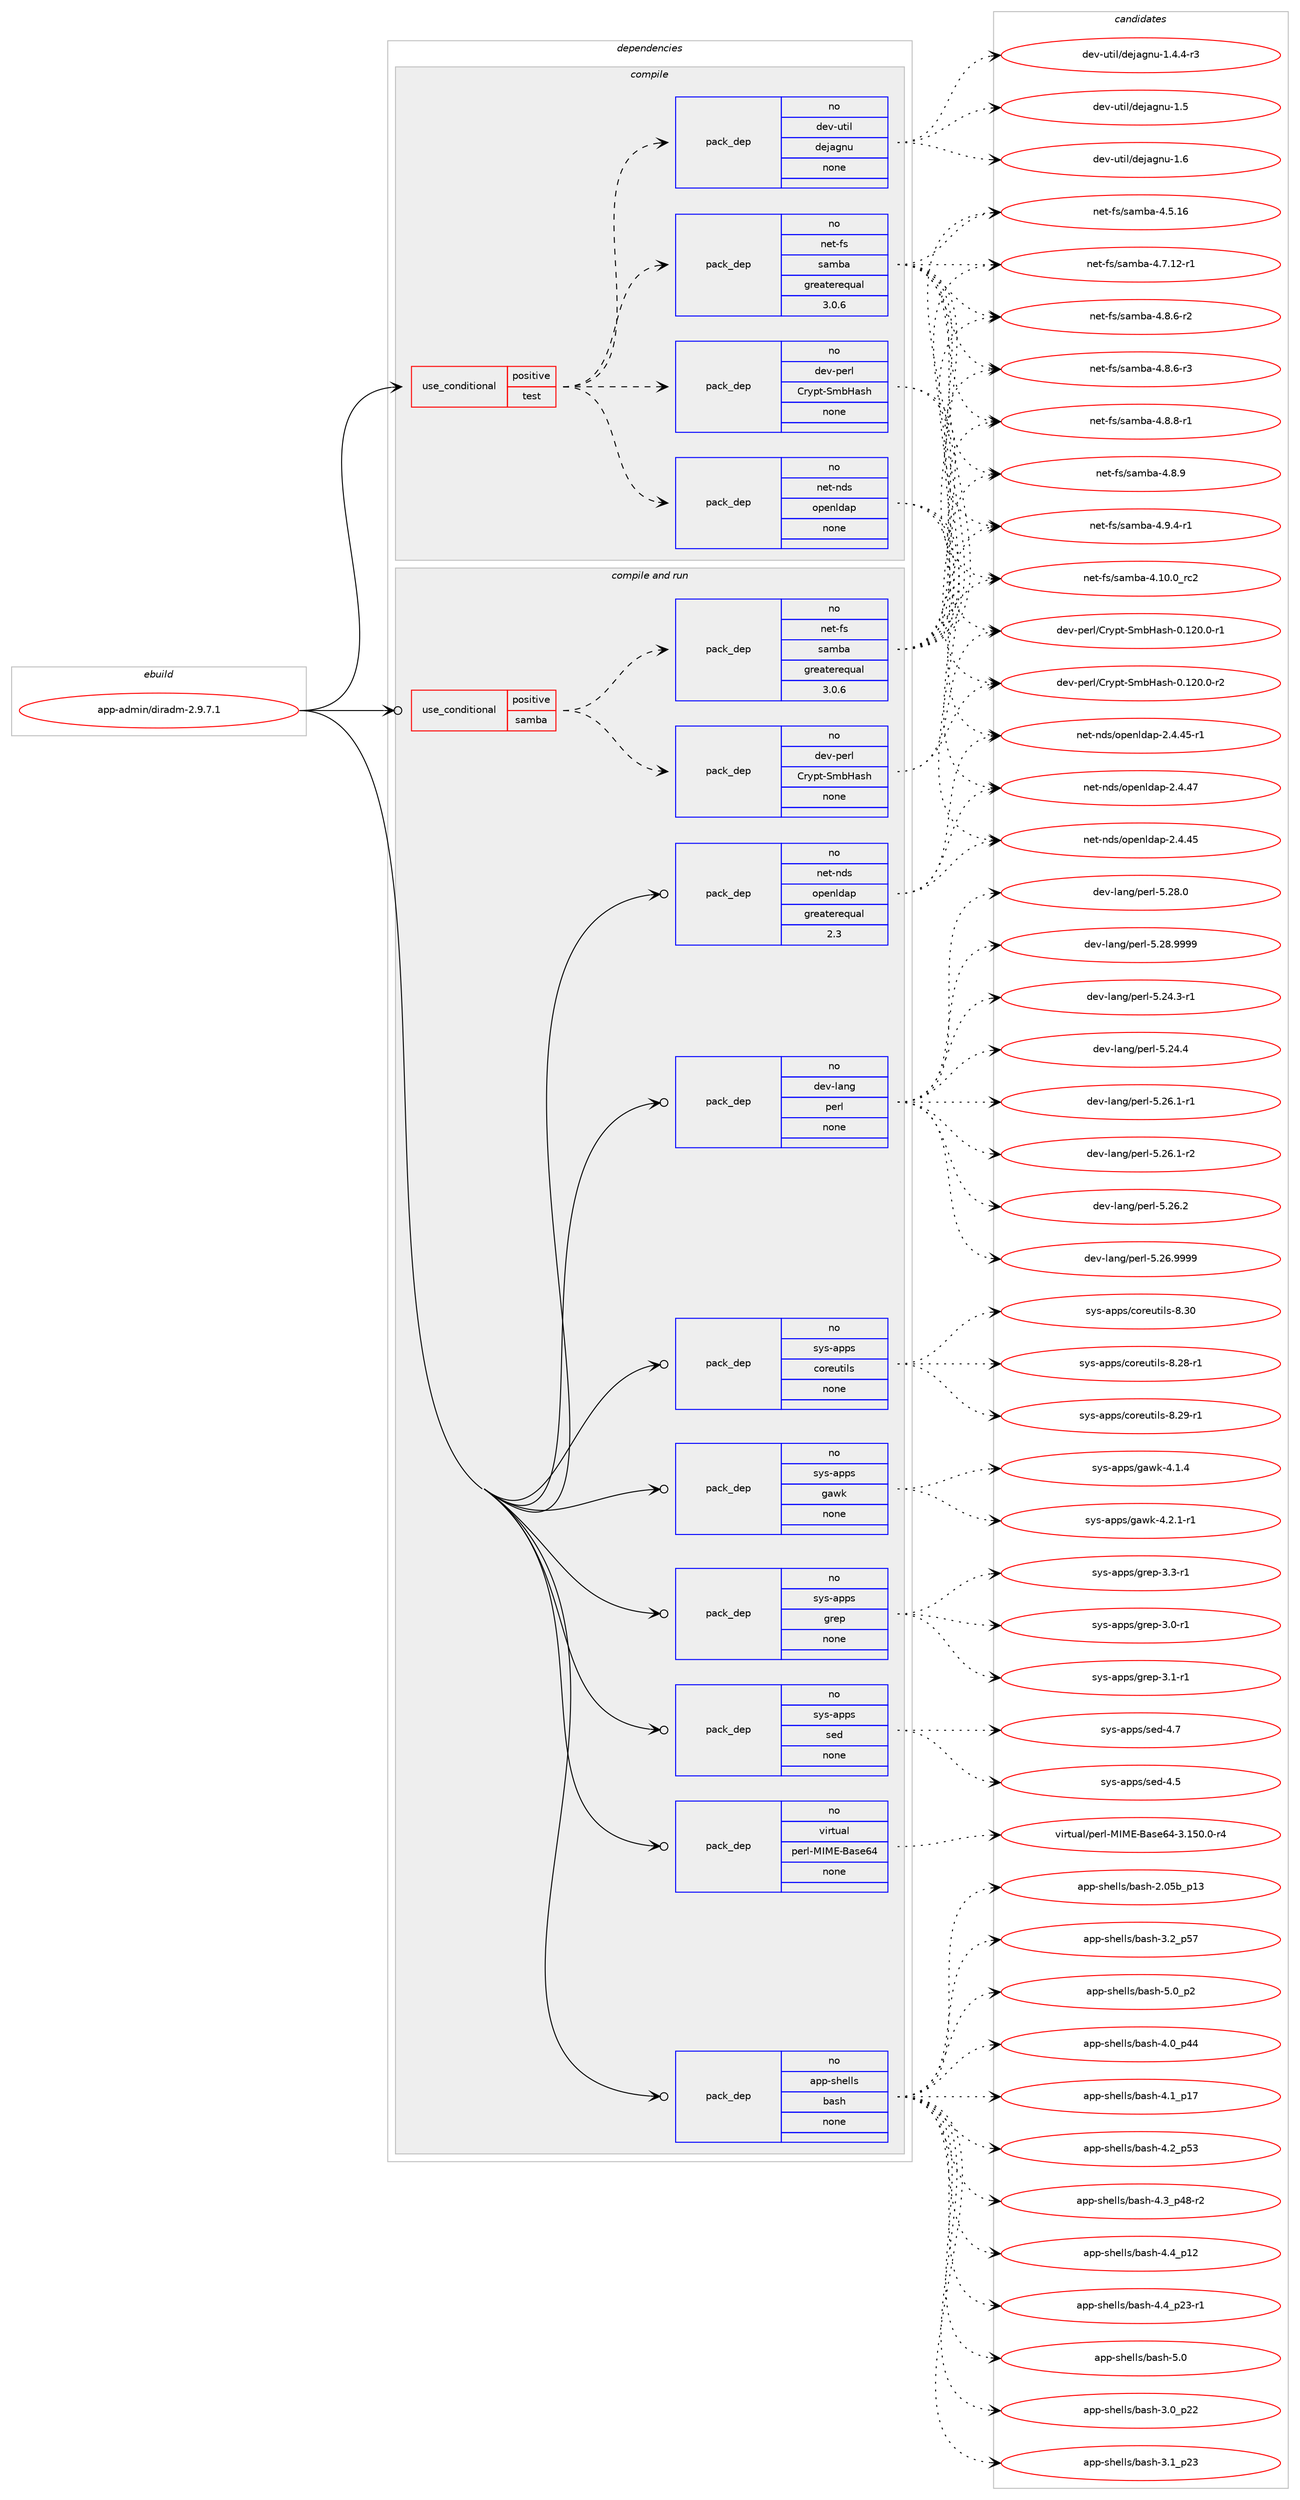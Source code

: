digraph prolog {

# *************
# Graph options
# *************

newrank=true;
concentrate=true;
compound=true;
graph [rankdir=LR,fontname=Helvetica,fontsize=10,ranksep=1.5];#, ranksep=2.5, nodesep=0.2];
edge  [arrowhead=vee];
node  [fontname=Helvetica,fontsize=10];

# **********
# The ebuild
# **********

subgraph cluster_leftcol {
color=gray;
rank=same;
label=<<i>ebuild</i>>;
id [label="app-admin/diradm-2.9.7.1", color=red, width=4, href="../app-admin/diradm-2.9.7.1.svg"];
}

# ****************
# The dependencies
# ****************

subgraph cluster_midcol {
color=gray;
label=<<i>dependencies</i>>;
subgraph cluster_compile {
fillcolor="#eeeeee";
style=filled;
label=<<i>compile</i>>;
subgraph cond13 {
dependency114 [label=<<TABLE BORDER="0" CELLBORDER="1" CELLSPACING="0" CELLPADDING="4"><TR><TD ROWSPAN="3" CELLPADDING="10">use_conditional</TD></TR><TR><TD>positive</TD></TR><TR><TD>test</TD></TR></TABLE>>, shape=none, color=red];
subgraph pack94 {
dependency115 [label=<<TABLE BORDER="0" CELLBORDER="1" CELLSPACING="0" CELLPADDING="4" WIDTH="220"><TR><TD ROWSPAN="6" CELLPADDING="30">pack_dep</TD></TR><TR><TD WIDTH="110">no</TD></TR><TR><TD>dev-perl</TD></TR><TR><TD>Crypt-SmbHash</TD></TR><TR><TD>none</TD></TR><TR><TD></TD></TR></TABLE>>, shape=none, color=blue];
}
dependency114:e -> dependency115:w [weight=20,style="dashed",arrowhead="vee"];
subgraph pack95 {
dependency116 [label=<<TABLE BORDER="0" CELLBORDER="1" CELLSPACING="0" CELLPADDING="4" WIDTH="220"><TR><TD ROWSPAN="6" CELLPADDING="30">pack_dep</TD></TR><TR><TD WIDTH="110">no</TD></TR><TR><TD>net-fs</TD></TR><TR><TD>samba</TD></TR><TR><TD>greaterequal</TD></TR><TR><TD>3.0.6</TD></TR></TABLE>>, shape=none, color=blue];
}
dependency114:e -> dependency116:w [weight=20,style="dashed",arrowhead="vee"];
subgraph pack96 {
dependency117 [label=<<TABLE BORDER="0" CELLBORDER="1" CELLSPACING="0" CELLPADDING="4" WIDTH="220"><TR><TD ROWSPAN="6" CELLPADDING="30">pack_dep</TD></TR><TR><TD WIDTH="110">no</TD></TR><TR><TD>dev-util</TD></TR><TR><TD>dejagnu</TD></TR><TR><TD>none</TD></TR><TR><TD></TD></TR></TABLE>>, shape=none, color=blue];
}
dependency114:e -> dependency117:w [weight=20,style="dashed",arrowhead="vee"];
subgraph pack97 {
dependency118 [label=<<TABLE BORDER="0" CELLBORDER="1" CELLSPACING="0" CELLPADDING="4" WIDTH="220"><TR><TD ROWSPAN="6" CELLPADDING="30">pack_dep</TD></TR><TR><TD WIDTH="110">no</TD></TR><TR><TD>net-nds</TD></TR><TR><TD>openldap</TD></TR><TR><TD>none</TD></TR><TR><TD></TD></TR></TABLE>>, shape=none, color=blue];
}
dependency114:e -> dependency118:w [weight=20,style="dashed",arrowhead="vee"];
}
id:e -> dependency114:w [weight=20,style="solid",arrowhead="vee"];
}
subgraph cluster_compileandrun {
fillcolor="#eeeeee";
style=filled;
label=<<i>compile and run</i>>;
subgraph cond14 {
dependency119 [label=<<TABLE BORDER="0" CELLBORDER="1" CELLSPACING="0" CELLPADDING="4"><TR><TD ROWSPAN="3" CELLPADDING="10">use_conditional</TD></TR><TR><TD>positive</TD></TR><TR><TD>samba</TD></TR></TABLE>>, shape=none, color=red];
subgraph pack98 {
dependency120 [label=<<TABLE BORDER="0" CELLBORDER="1" CELLSPACING="0" CELLPADDING="4" WIDTH="220"><TR><TD ROWSPAN="6" CELLPADDING="30">pack_dep</TD></TR><TR><TD WIDTH="110">no</TD></TR><TR><TD>dev-perl</TD></TR><TR><TD>Crypt-SmbHash</TD></TR><TR><TD>none</TD></TR><TR><TD></TD></TR></TABLE>>, shape=none, color=blue];
}
dependency119:e -> dependency120:w [weight=20,style="dashed",arrowhead="vee"];
subgraph pack99 {
dependency121 [label=<<TABLE BORDER="0" CELLBORDER="1" CELLSPACING="0" CELLPADDING="4" WIDTH="220"><TR><TD ROWSPAN="6" CELLPADDING="30">pack_dep</TD></TR><TR><TD WIDTH="110">no</TD></TR><TR><TD>net-fs</TD></TR><TR><TD>samba</TD></TR><TR><TD>greaterequal</TD></TR><TR><TD>3.0.6</TD></TR></TABLE>>, shape=none, color=blue];
}
dependency119:e -> dependency121:w [weight=20,style="dashed",arrowhead="vee"];
}
id:e -> dependency119:w [weight=20,style="solid",arrowhead="odotvee"];
subgraph pack100 {
dependency122 [label=<<TABLE BORDER="0" CELLBORDER="1" CELLSPACING="0" CELLPADDING="4" WIDTH="220"><TR><TD ROWSPAN="6" CELLPADDING="30">pack_dep</TD></TR><TR><TD WIDTH="110">no</TD></TR><TR><TD>app-shells</TD></TR><TR><TD>bash</TD></TR><TR><TD>none</TD></TR><TR><TD></TD></TR></TABLE>>, shape=none, color=blue];
}
id:e -> dependency122:w [weight=20,style="solid",arrowhead="odotvee"];
subgraph pack101 {
dependency123 [label=<<TABLE BORDER="0" CELLBORDER="1" CELLSPACING="0" CELLPADDING="4" WIDTH="220"><TR><TD ROWSPAN="6" CELLPADDING="30">pack_dep</TD></TR><TR><TD WIDTH="110">no</TD></TR><TR><TD>dev-lang</TD></TR><TR><TD>perl</TD></TR><TR><TD>none</TD></TR><TR><TD></TD></TR></TABLE>>, shape=none, color=blue];
}
id:e -> dependency123:w [weight=20,style="solid",arrowhead="odotvee"];
subgraph pack102 {
dependency124 [label=<<TABLE BORDER="0" CELLBORDER="1" CELLSPACING="0" CELLPADDING="4" WIDTH="220"><TR><TD ROWSPAN="6" CELLPADDING="30">pack_dep</TD></TR><TR><TD WIDTH="110">no</TD></TR><TR><TD>net-nds</TD></TR><TR><TD>openldap</TD></TR><TR><TD>greaterequal</TD></TR><TR><TD>2.3</TD></TR></TABLE>>, shape=none, color=blue];
}
id:e -> dependency124:w [weight=20,style="solid",arrowhead="odotvee"];
subgraph pack103 {
dependency125 [label=<<TABLE BORDER="0" CELLBORDER="1" CELLSPACING="0" CELLPADDING="4" WIDTH="220"><TR><TD ROWSPAN="6" CELLPADDING="30">pack_dep</TD></TR><TR><TD WIDTH="110">no</TD></TR><TR><TD>sys-apps</TD></TR><TR><TD>coreutils</TD></TR><TR><TD>none</TD></TR><TR><TD></TD></TR></TABLE>>, shape=none, color=blue];
}
id:e -> dependency125:w [weight=20,style="solid",arrowhead="odotvee"];
subgraph pack104 {
dependency126 [label=<<TABLE BORDER="0" CELLBORDER="1" CELLSPACING="0" CELLPADDING="4" WIDTH="220"><TR><TD ROWSPAN="6" CELLPADDING="30">pack_dep</TD></TR><TR><TD WIDTH="110">no</TD></TR><TR><TD>sys-apps</TD></TR><TR><TD>gawk</TD></TR><TR><TD>none</TD></TR><TR><TD></TD></TR></TABLE>>, shape=none, color=blue];
}
id:e -> dependency126:w [weight=20,style="solid",arrowhead="odotvee"];
subgraph pack105 {
dependency127 [label=<<TABLE BORDER="0" CELLBORDER="1" CELLSPACING="0" CELLPADDING="4" WIDTH="220"><TR><TD ROWSPAN="6" CELLPADDING="30">pack_dep</TD></TR><TR><TD WIDTH="110">no</TD></TR><TR><TD>sys-apps</TD></TR><TR><TD>grep</TD></TR><TR><TD>none</TD></TR><TR><TD></TD></TR></TABLE>>, shape=none, color=blue];
}
id:e -> dependency127:w [weight=20,style="solid",arrowhead="odotvee"];
subgraph pack106 {
dependency128 [label=<<TABLE BORDER="0" CELLBORDER="1" CELLSPACING="0" CELLPADDING="4" WIDTH="220"><TR><TD ROWSPAN="6" CELLPADDING="30">pack_dep</TD></TR><TR><TD WIDTH="110">no</TD></TR><TR><TD>sys-apps</TD></TR><TR><TD>sed</TD></TR><TR><TD>none</TD></TR><TR><TD></TD></TR></TABLE>>, shape=none, color=blue];
}
id:e -> dependency128:w [weight=20,style="solid",arrowhead="odotvee"];
subgraph pack107 {
dependency129 [label=<<TABLE BORDER="0" CELLBORDER="1" CELLSPACING="0" CELLPADDING="4" WIDTH="220"><TR><TD ROWSPAN="6" CELLPADDING="30">pack_dep</TD></TR><TR><TD WIDTH="110">no</TD></TR><TR><TD>virtual</TD></TR><TR><TD>perl-MIME-Base64</TD></TR><TR><TD>none</TD></TR><TR><TD></TD></TR></TABLE>>, shape=none, color=blue];
}
id:e -> dependency129:w [weight=20,style="solid",arrowhead="odotvee"];
}
subgraph cluster_run {
fillcolor="#eeeeee";
style=filled;
label=<<i>run</i>>;
}
}

# **************
# The candidates
# **************

subgraph cluster_choices {
rank=same;
color=gray;
label=<<i>candidates</i>>;

subgraph choice94 {
color=black;
nodesep=1;
choice100101118451121011141084767114121112116458310998729711510445484649504846484511449 [label="dev-perl/Crypt-SmbHash-0.120.0-r1", color=red, width=4,href="../dev-perl/Crypt-SmbHash-0.120.0-r1.svg"];
choice100101118451121011141084767114121112116458310998729711510445484649504846484511450 [label="dev-perl/Crypt-SmbHash-0.120.0-r2", color=red, width=4,href="../dev-perl/Crypt-SmbHash-0.120.0-r2.svg"];
dependency115:e -> choice100101118451121011141084767114121112116458310998729711510445484649504846484511449:w [style=dotted,weight="100"];
dependency115:e -> choice100101118451121011141084767114121112116458310998729711510445484649504846484511450:w [style=dotted,weight="100"];
}
subgraph choice95 {
color=black;
nodesep=1;
choice110101116451021154711597109989745524649484648951149950 [label="net-fs/samba-4.10.0_rc2", color=red, width=4,href="../net-fs/samba-4.10.0_rc2.svg"];
choice110101116451021154711597109989745524653464954 [label="net-fs/samba-4.5.16", color=red, width=4,href="../net-fs/samba-4.5.16.svg"];
choice1101011164510211547115971099897455246554649504511449 [label="net-fs/samba-4.7.12-r1", color=red, width=4,href="../net-fs/samba-4.7.12-r1.svg"];
choice11010111645102115471159710998974552465646544511450 [label="net-fs/samba-4.8.6-r2", color=red, width=4,href="../net-fs/samba-4.8.6-r2.svg"];
choice11010111645102115471159710998974552465646544511451 [label="net-fs/samba-4.8.6-r3", color=red, width=4,href="../net-fs/samba-4.8.6-r3.svg"];
choice11010111645102115471159710998974552465646564511449 [label="net-fs/samba-4.8.8-r1", color=red, width=4,href="../net-fs/samba-4.8.8-r1.svg"];
choice1101011164510211547115971099897455246564657 [label="net-fs/samba-4.8.9", color=red, width=4,href="../net-fs/samba-4.8.9.svg"];
choice11010111645102115471159710998974552465746524511449 [label="net-fs/samba-4.9.4-r1", color=red, width=4,href="../net-fs/samba-4.9.4-r1.svg"];
dependency116:e -> choice110101116451021154711597109989745524649484648951149950:w [style=dotted,weight="100"];
dependency116:e -> choice110101116451021154711597109989745524653464954:w [style=dotted,weight="100"];
dependency116:e -> choice1101011164510211547115971099897455246554649504511449:w [style=dotted,weight="100"];
dependency116:e -> choice11010111645102115471159710998974552465646544511450:w [style=dotted,weight="100"];
dependency116:e -> choice11010111645102115471159710998974552465646544511451:w [style=dotted,weight="100"];
dependency116:e -> choice11010111645102115471159710998974552465646564511449:w [style=dotted,weight="100"];
dependency116:e -> choice1101011164510211547115971099897455246564657:w [style=dotted,weight="100"];
dependency116:e -> choice11010111645102115471159710998974552465746524511449:w [style=dotted,weight="100"];
}
subgraph choice96 {
color=black;
nodesep=1;
choice1001011184511711610510847100101106971031101174549465246524511451 [label="dev-util/dejagnu-1.4.4-r3", color=red, width=4,href="../dev-util/dejagnu-1.4.4-r3.svg"];
choice10010111845117116105108471001011069710311011745494653 [label="dev-util/dejagnu-1.5", color=red, width=4,href="../dev-util/dejagnu-1.5.svg"];
choice10010111845117116105108471001011069710311011745494654 [label="dev-util/dejagnu-1.6", color=red, width=4,href="../dev-util/dejagnu-1.6.svg"];
dependency117:e -> choice1001011184511711610510847100101106971031101174549465246524511451:w [style=dotted,weight="100"];
dependency117:e -> choice10010111845117116105108471001011069710311011745494653:w [style=dotted,weight="100"];
dependency117:e -> choice10010111845117116105108471001011069710311011745494654:w [style=dotted,weight="100"];
}
subgraph choice97 {
color=black;
nodesep=1;
choice11010111645110100115471111121011101081009711245504652465253 [label="net-nds/openldap-2.4.45", color=red, width=4,href="../net-nds/openldap-2.4.45.svg"];
choice110101116451101001154711111210111010810097112455046524652534511449 [label="net-nds/openldap-2.4.45-r1", color=red, width=4,href="../net-nds/openldap-2.4.45-r1.svg"];
choice11010111645110100115471111121011101081009711245504652465255 [label="net-nds/openldap-2.4.47", color=red, width=4,href="../net-nds/openldap-2.4.47.svg"];
dependency118:e -> choice11010111645110100115471111121011101081009711245504652465253:w [style=dotted,weight="100"];
dependency118:e -> choice110101116451101001154711111210111010810097112455046524652534511449:w [style=dotted,weight="100"];
dependency118:e -> choice11010111645110100115471111121011101081009711245504652465255:w [style=dotted,weight="100"];
}
subgraph choice98 {
color=black;
nodesep=1;
choice100101118451121011141084767114121112116458310998729711510445484649504846484511449 [label="dev-perl/Crypt-SmbHash-0.120.0-r1", color=red, width=4,href="../dev-perl/Crypt-SmbHash-0.120.0-r1.svg"];
choice100101118451121011141084767114121112116458310998729711510445484649504846484511450 [label="dev-perl/Crypt-SmbHash-0.120.0-r2", color=red, width=4,href="../dev-perl/Crypt-SmbHash-0.120.0-r2.svg"];
dependency120:e -> choice100101118451121011141084767114121112116458310998729711510445484649504846484511449:w [style=dotted,weight="100"];
dependency120:e -> choice100101118451121011141084767114121112116458310998729711510445484649504846484511450:w [style=dotted,weight="100"];
}
subgraph choice99 {
color=black;
nodesep=1;
choice110101116451021154711597109989745524649484648951149950 [label="net-fs/samba-4.10.0_rc2", color=red, width=4,href="../net-fs/samba-4.10.0_rc2.svg"];
choice110101116451021154711597109989745524653464954 [label="net-fs/samba-4.5.16", color=red, width=4,href="../net-fs/samba-4.5.16.svg"];
choice1101011164510211547115971099897455246554649504511449 [label="net-fs/samba-4.7.12-r1", color=red, width=4,href="../net-fs/samba-4.7.12-r1.svg"];
choice11010111645102115471159710998974552465646544511450 [label="net-fs/samba-4.8.6-r2", color=red, width=4,href="../net-fs/samba-4.8.6-r2.svg"];
choice11010111645102115471159710998974552465646544511451 [label="net-fs/samba-4.8.6-r3", color=red, width=4,href="../net-fs/samba-4.8.6-r3.svg"];
choice11010111645102115471159710998974552465646564511449 [label="net-fs/samba-4.8.8-r1", color=red, width=4,href="../net-fs/samba-4.8.8-r1.svg"];
choice1101011164510211547115971099897455246564657 [label="net-fs/samba-4.8.9", color=red, width=4,href="../net-fs/samba-4.8.9.svg"];
choice11010111645102115471159710998974552465746524511449 [label="net-fs/samba-4.9.4-r1", color=red, width=4,href="../net-fs/samba-4.9.4-r1.svg"];
dependency121:e -> choice110101116451021154711597109989745524649484648951149950:w [style=dotted,weight="100"];
dependency121:e -> choice110101116451021154711597109989745524653464954:w [style=dotted,weight="100"];
dependency121:e -> choice1101011164510211547115971099897455246554649504511449:w [style=dotted,weight="100"];
dependency121:e -> choice11010111645102115471159710998974552465646544511450:w [style=dotted,weight="100"];
dependency121:e -> choice11010111645102115471159710998974552465646544511451:w [style=dotted,weight="100"];
dependency121:e -> choice11010111645102115471159710998974552465646564511449:w [style=dotted,weight="100"];
dependency121:e -> choice1101011164510211547115971099897455246564657:w [style=dotted,weight="100"];
dependency121:e -> choice11010111645102115471159710998974552465746524511449:w [style=dotted,weight="100"];
}
subgraph choice100 {
color=black;
nodesep=1;
choice9711211245115104101108108115479897115104455046485398951124951 [label="app-shells/bash-2.05b_p13", color=red, width=4,href="../app-shells/bash-2.05b_p13.svg"];
choice971121124511510410110810811547989711510445514648951125050 [label="app-shells/bash-3.0_p22", color=red, width=4,href="../app-shells/bash-3.0_p22.svg"];
choice971121124511510410110810811547989711510445514649951125051 [label="app-shells/bash-3.1_p23", color=red, width=4,href="../app-shells/bash-3.1_p23.svg"];
choice971121124511510410110810811547989711510445514650951125355 [label="app-shells/bash-3.2_p57", color=red, width=4,href="../app-shells/bash-3.2_p57.svg"];
choice971121124511510410110810811547989711510445524648951125252 [label="app-shells/bash-4.0_p44", color=red, width=4,href="../app-shells/bash-4.0_p44.svg"];
choice971121124511510410110810811547989711510445524649951124955 [label="app-shells/bash-4.1_p17", color=red, width=4,href="../app-shells/bash-4.1_p17.svg"];
choice971121124511510410110810811547989711510445524650951125351 [label="app-shells/bash-4.2_p53", color=red, width=4,href="../app-shells/bash-4.2_p53.svg"];
choice9711211245115104101108108115479897115104455246519511252564511450 [label="app-shells/bash-4.3_p48-r2", color=red, width=4,href="../app-shells/bash-4.3_p48-r2.svg"];
choice971121124511510410110810811547989711510445524652951124950 [label="app-shells/bash-4.4_p12", color=red, width=4,href="../app-shells/bash-4.4_p12.svg"];
choice9711211245115104101108108115479897115104455246529511250514511449 [label="app-shells/bash-4.4_p23-r1", color=red, width=4,href="../app-shells/bash-4.4_p23-r1.svg"];
choice971121124511510410110810811547989711510445534648 [label="app-shells/bash-5.0", color=red, width=4,href="../app-shells/bash-5.0.svg"];
choice9711211245115104101108108115479897115104455346489511250 [label="app-shells/bash-5.0_p2", color=red, width=4,href="../app-shells/bash-5.0_p2.svg"];
dependency122:e -> choice9711211245115104101108108115479897115104455046485398951124951:w [style=dotted,weight="100"];
dependency122:e -> choice971121124511510410110810811547989711510445514648951125050:w [style=dotted,weight="100"];
dependency122:e -> choice971121124511510410110810811547989711510445514649951125051:w [style=dotted,weight="100"];
dependency122:e -> choice971121124511510410110810811547989711510445514650951125355:w [style=dotted,weight="100"];
dependency122:e -> choice971121124511510410110810811547989711510445524648951125252:w [style=dotted,weight="100"];
dependency122:e -> choice971121124511510410110810811547989711510445524649951124955:w [style=dotted,weight="100"];
dependency122:e -> choice971121124511510410110810811547989711510445524650951125351:w [style=dotted,weight="100"];
dependency122:e -> choice9711211245115104101108108115479897115104455246519511252564511450:w [style=dotted,weight="100"];
dependency122:e -> choice971121124511510410110810811547989711510445524652951124950:w [style=dotted,weight="100"];
dependency122:e -> choice9711211245115104101108108115479897115104455246529511250514511449:w [style=dotted,weight="100"];
dependency122:e -> choice971121124511510410110810811547989711510445534648:w [style=dotted,weight="100"];
dependency122:e -> choice9711211245115104101108108115479897115104455346489511250:w [style=dotted,weight="100"];
}
subgraph choice101 {
color=black;
nodesep=1;
choice100101118451089711010347112101114108455346505246514511449 [label="dev-lang/perl-5.24.3-r1", color=red, width=4,href="../dev-lang/perl-5.24.3-r1.svg"];
choice10010111845108971101034711210111410845534650524652 [label="dev-lang/perl-5.24.4", color=red, width=4,href="../dev-lang/perl-5.24.4.svg"];
choice100101118451089711010347112101114108455346505446494511449 [label="dev-lang/perl-5.26.1-r1", color=red, width=4,href="../dev-lang/perl-5.26.1-r1.svg"];
choice100101118451089711010347112101114108455346505446494511450 [label="dev-lang/perl-5.26.1-r2", color=red, width=4,href="../dev-lang/perl-5.26.1-r2.svg"];
choice10010111845108971101034711210111410845534650544650 [label="dev-lang/perl-5.26.2", color=red, width=4,href="../dev-lang/perl-5.26.2.svg"];
choice10010111845108971101034711210111410845534650544657575757 [label="dev-lang/perl-5.26.9999", color=red, width=4,href="../dev-lang/perl-5.26.9999.svg"];
choice10010111845108971101034711210111410845534650564648 [label="dev-lang/perl-5.28.0", color=red, width=4,href="../dev-lang/perl-5.28.0.svg"];
choice10010111845108971101034711210111410845534650564657575757 [label="dev-lang/perl-5.28.9999", color=red, width=4,href="../dev-lang/perl-5.28.9999.svg"];
dependency123:e -> choice100101118451089711010347112101114108455346505246514511449:w [style=dotted,weight="100"];
dependency123:e -> choice10010111845108971101034711210111410845534650524652:w [style=dotted,weight="100"];
dependency123:e -> choice100101118451089711010347112101114108455346505446494511449:w [style=dotted,weight="100"];
dependency123:e -> choice100101118451089711010347112101114108455346505446494511450:w [style=dotted,weight="100"];
dependency123:e -> choice10010111845108971101034711210111410845534650544650:w [style=dotted,weight="100"];
dependency123:e -> choice10010111845108971101034711210111410845534650544657575757:w [style=dotted,weight="100"];
dependency123:e -> choice10010111845108971101034711210111410845534650564648:w [style=dotted,weight="100"];
dependency123:e -> choice10010111845108971101034711210111410845534650564657575757:w [style=dotted,weight="100"];
}
subgraph choice102 {
color=black;
nodesep=1;
choice11010111645110100115471111121011101081009711245504652465253 [label="net-nds/openldap-2.4.45", color=red, width=4,href="../net-nds/openldap-2.4.45.svg"];
choice110101116451101001154711111210111010810097112455046524652534511449 [label="net-nds/openldap-2.4.45-r1", color=red, width=4,href="../net-nds/openldap-2.4.45-r1.svg"];
choice11010111645110100115471111121011101081009711245504652465255 [label="net-nds/openldap-2.4.47", color=red, width=4,href="../net-nds/openldap-2.4.47.svg"];
dependency124:e -> choice11010111645110100115471111121011101081009711245504652465253:w [style=dotted,weight="100"];
dependency124:e -> choice110101116451101001154711111210111010810097112455046524652534511449:w [style=dotted,weight="100"];
dependency124:e -> choice11010111645110100115471111121011101081009711245504652465255:w [style=dotted,weight="100"];
}
subgraph choice103 {
color=black;
nodesep=1;
choice1151211154597112112115479911111410111711610510811545564650564511449 [label="sys-apps/coreutils-8.28-r1", color=red, width=4,href="../sys-apps/coreutils-8.28-r1.svg"];
choice1151211154597112112115479911111410111711610510811545564650574511449 [label="sys-apps/coreutils-8.29-r1", color=red, width=4,href="../sys-apps/coreutils-8.29-r1.svg"];
choice115121115459711211211547991111141011171161051081154556465148 [label="sys-apps/coreutils-8.30", color=red, width=4,href="../sys-apps/coreutils-8.30.svg"];
dependency125:e -> choice1151211154597112112115479911111410111711610510811545564650564511449:w [style=dotted,weight="100"];
dependency125:e -> choice1151211154597112112115479911111410111711610510811545564650574511449:w [style=dotted,weight="100"];
dependency125:e -> choice115121115459711211211547991111141011171161051081154556465148:w [style=dotted,weight="100"];
}
subgraph choice104 {
color=black;
nodesep=1;
choice11512111545971121121154710397119107455246494652 [label="sys-apps/gawk-4.1.4", color=red, width=4,href="../sys-apps/gawk-4.1.4.svg"];
choice115121115459711211211547103971191074552465046494511449 [label="sys-apps/gawk-4.2.1-r1", color=red, width=4,href="../sys-apps/gawk-4.2.1-r1.svg"];
dependency126:e -> choice11512111545971121121154710397119107455246494652:w [style=dotted,weight="100"];
dependency126:e -> choice115121115459711211211547103971191074552465046494511449:w [style=dotted,weight="100"];
}
subgraph choice105 {
color=black;
nodesep=1;
choice115121115459711211211547103114101112455146484511449 [label="sys-apps/grep-3.0-r1", color=red, width=4,href="../sys-apps/grep-3.0-r1.svg"];
choice115121115459711211211547103114101112455146494511449 [label="sys-apps/grep-3.1-r1", color=red, width=4,href="../sys-apps/grep-3.1-r1.svg"];
choice115121115459711211211547103114101112455146514511449 [label="sys-apps/grep-3.3-r1", color=red, width=4,href="../sys-apps/grep-3.3-r1.svg"];
dependency127:e -> choice115121115459711211211547103114101112455146484511449:w [style=dotted,weight="100"];
dependency127:e -> choice115121115459711211211547103114101112455146494511449:w [style=dotted,weight="100"];
dependency127:e -> choice115121115459711211211547103114101112455146514511449:w [style=dotted,weight="100"];
}
subgraph choice106 {
color=black;
nodesep=1;
choice11512111545971121121154711510110045524653 [label="sys-apps/sed-4.5", color=red, width=4,href="../sys-apps/sed-4.5.svg"];
choice11512111545971121121154711510110045524655 [label="sys-apps/sed-4.7", color=red, width=4,href="../sys-apps/sed-4.7.svg"];
dependency128:e -> choice11512111545971121121154711510110045524653:w [style=dotted,weight="100"];
dependency128:e -> choice11512111545971121121154711510110045524655:w [style=dotted,weight="100"];
}
subgraph choice107 {
color=black;
nodesep=1;
choice11810511411611797108471121011141084577737769456697115101545245514649534846484511452 [label="virtual/perl-MIME-Base64-3.150.0-r4", color=red, width=4,href="../virtual/perl-MIME-Base64-3.150.0-r4.svg"];
dependency129:e -> choice11810511411611797108471121011141084577737769456697115101545245514649534846484511452:w [style=dotted,weight="100"];
}
}

}
